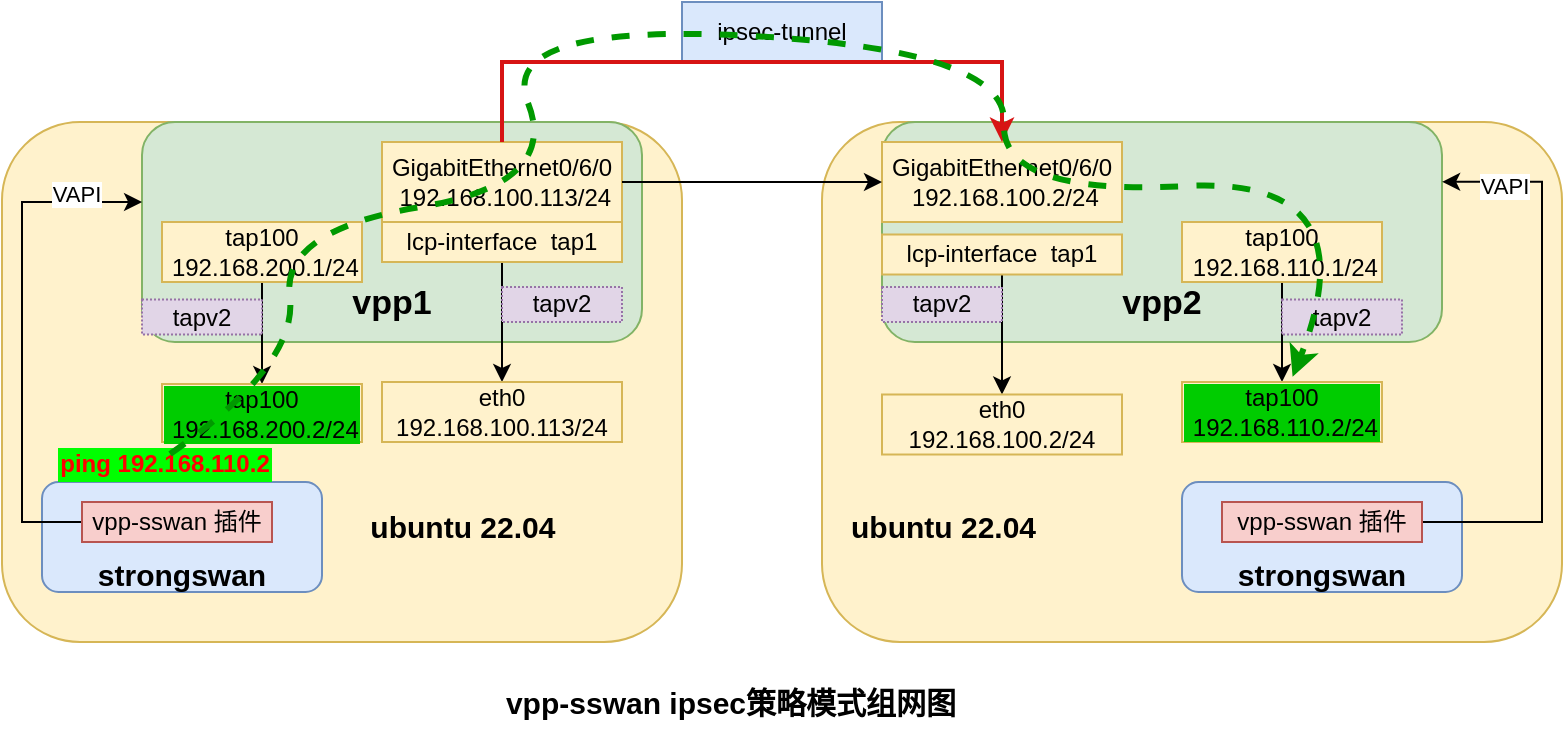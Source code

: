 <mxfile version="21.7.5" type="github">
  <diagram name="第 1 页" id="NZlMmKt4PmIUYlCAHn9F">
    <mxGraphModel dx="794" dy="432" grid="0" gridSize="10" guides="0" tooltips="1" connect="0" arrows="0" fold="1" page="0" pageScale="1" pageWidth="827" pageHeight="1169" math="0" shadow="0">
      <root>
        <mxCell id="0" />
        <mxCell id="1" parent="0" />
        <mxCell id="e4khdFZhtzmp9zucxFwM-1" value="&lt;font style=&quot;font-size: 15px;&quot;&gt;&lt;b&gt;&lt;br&gt;&lt;br&gt;&lt;br&gt;&lt;br&gt;&lt;br&gt;&lt;br&gt;&lt;br&gt;&lt;br&gt;&amp;nbsp; &amp;nbsp; &amp;nbsp; &amp;nbsp; &amp;nbsp; &amp;nbsp; &amp;nbsp; &amp;nbsp; &amp;nbsp; &amp;nbsp; &amp;nbsp; &amp;nbsp; &amp;nbsp; &amp;nbsp; &amp;nbsp;ubuntu 22.04&lt;br&gt;&lt;/b&gt;&lt;/font&gt;" style="rounded=1;whiteSpace=wrap;html=1;fillColor=#fff2cc;strokeColor=#d6b656;" parent="1" vertex="1">
          <mxGeometry x="40" y="110" width="340" height="260" as="geometry" />
        </mxCell>
        <mxCell id="e4khdFZhtzmp9zucxFwM-2" value="&lt;font style=&quot;&quot;&gt;&lt;br&gt;&lt;br&gt;&lt;br&gt;&lt;br&gt;&lt;br&gt;&lt;font style=&quot;font-size: 17px;&quot;&gt;&lt;b&gt;vpp1&lt;/b&gt;&lt;/font&gt;&lt;/font&gt;" style="rounded=1;whiteSpace=wrap;html=1;fillColor=#d5e8d4;strokeColor=#82b366;" parent="1" vertex="1">
          <mxGeometry x="110" y="110" width="250" height="110" as="geometry" />
        </mxCell>
        <mxCell id="e4khdFZhtzmp9zucxFwM-3" value="&lt;b style=&quot;font-size: 15px;&quot;&gt;&lt;br&gt;&lt;br&gt;strongswan&lt;/b&gt;" style="rounded=1;whiteSpace=wrap;html=1;fillColor=#dae8fc;strokeColor=#6c8ebf;" parent="1" vertex="1">
          <mxGeometry x="60" y="290" width="140" height="55" as="geometry" />
        </mxCell>
        <mxCell id="e4khdFZhtzmp9zucxFwM-9" value="&lt;div&gt;GigabitEthernet0/6/0 &lt;span style=&quot;background-color: initial;&quot;&gt;&amp;nbsp;192.168.100.113/24&lt;/span&gt;&lt;/div&gt;" style="text;html=1;strokeColor=#d6b656;fillColor=#fff2cc;align=center;verticalAlign=middle;whiteSpace=wrap;rounded=0;" parent="1" vertex="1">
          <mxGeometry x="230" y="120" width="120" height="40" as="geometry" />
        </mxCell>
        <mxCell id="e4khdFZhtzmp9zucxFwM-12" value="" style="edgeStyle=orthogonalEdgeStyle;rounded=0;orthogonalLoop=1;jettySize=auto;html=1;" parent="1" source="e4khdFZhtzmp9zucxFwM-10" target="e4khdFZhtzmp9zucxFwM-11" edge="1">
          <mxGeometry relative="1" as="geometry" />
        </mxCell>
        <mxCell id="e4khdFZhtzmp9zucxFwM-10" value="lcp-interface&amp;nbsp; tap1" style="text;html=1;strokeColor=#d6b656;fillColor=#fff2cc;align=center;verticalAlign=middle;whiteSpace=wrap;rounded=0;" parent="1" vertex="1">
          <mxGeometry x="230" y="160" width="120" height="20" as="geometry" />
        </mxCell>
        <mxCell id="e4khdFZhtzmp9zucxFwM-11" value="eth0&lt;br&gt;192.168.100.113/24" style="text;html=1;strokeColor=#d6b656;fillColor=#fff2cc;align=center;verticalAlign=middle;whiteSpace=wrap;rounded=0;" parent="1" vertex="1">
          <mxGeometry x="230" y="240" width="120" height="30" as="geometry" />
        </mxCell>
        <mxCell id="e4khdFZhtzmp9zucxFwM-13" value="tapv2" style="text;html=1;strokeColor=#9673a6;fillColor=#e1d5e7;align=center;verticalAlign=middle;whiteSpace=wrap;rounded=0;dashed=1;dashPattern=1 1;" parent="1" vertex="1">
          <mxGeometry x="290" y="192.5" width="60" height="17.5" as="geometry" />
        </mxCell>
        <mxCell id="e4khdFZhtzmp9zucxFwM-18" value="" style="edgeStyle=orthogonalEdgeStyle;rounded=0;orthogonalLoop=1;jettySize=auto;html=1;" parent="1" source="e4khdFZhtzmp9zucxFwM-14" target="e4khdFZhtzmp9zucxFwM-17" edge="1">
          <mxGeometry relative="1" as="geometry" />
        </mxCell>
        <mxCell id="e4khdFZhtzmp9zucxFwM-14" value="&lt;div&gt;tap100 &lt;span style=&quot;background-color: initial;&quot;&gt;&amp;nbsp;192.168.200.1/24&lt;/span&gt;&lt;/div&gt;" style="text;html=1;strokeColor=#d6b656;fillColor=#fff2cc;align=center;verticalAlign=middle;whiteSpace=wrap;rounded=0;" parent="1" vertex="1">
          <mxGeometry x="120" y="160" width="100" height="30" as="geometry" />
        </mxCell>
        <mxCell id="e4khdFZhtzmp9zucxFwM-17" value="&lt;div&gt;tap100 &lt;span style=&quot;&quot;&gt;&amp;nbsp;192.168.200.2/24&lt;/span&gt;&lt;/div&gt;" style="text;html=1;strokeColor=#d6b656;fillColor=#fff2cc;align=center;verticalAlign=middle;whiteSpace=wrap;rounded=0;labelBackgroundColor=#00CC00;" parent="1" vertex="1">
          <mxGeometry x="120" y="241" width="100" height="29" as="geometry" />
        </mxCell>
        <mxCell id="e4khdFZhtzmp9zucxFwM-19" value="tapv2" style="text;html=1;strokeColor=#9673a6;fillColor=#e1d5e7;align=center;verticalAlign=middle;whiteSpace=wrap;rounded=0;dashed=1;dashPattern=1 1;" parent="1" vertex="1">
          <mxGeometry x="110" y="198.75" width="60" height="17.5" as="geometry" />
        </mxCell>
        <mxCell id="e4khdFZhtzmp9zucxFwM-22" style="edgeStyle=orthogonalEdgeStyle;rounded=0;orthogonalLoop=1;jettySize=auto;html=1;exitX=0;exitY=0.5;exitDx=0;exitDy=0;entryX=0.206;entryY=0.154;entryDx=0;entryDy=0;entryPerimeter=0;" parent="1" source="e4khdFZhtzmp9zucxFwM-20" target="e4khdFZhtzmp9zucxFwM-1" edge="1">
          <mxGeometry relative="1" as="geometry">
            <Array as="points">
              <mxPoint x="50" y="310" />
              <mxPoint x="50" y="150" />
            </Array>
          </mxGeometry>
        </mxCell>
        <mxCell id="e4khdFZhtzmp9zucxFwM-23" value="VAPI" style="edgeLabel;html=1;align=center;verticalAlign=middle;resizable=0;points=[];" parent="e4khdFZhtzmp9zucxFwM-22" vertex="1" connectable="0">
          <mxGeometry x="0.73" y="4" relative="1" as="geometry">
            <mxPoint as="offset" />
          </mxGeometry>
        </mxCell>
        <mxCell id="e4khdFZhtzmp9zucxFwM-20" value="vpp-sswan 插件" style="text;html=1;strokeColor=#b85450;fillColor=#f8cecc;align=center;verticalAlign=middle;whiteSpace=wrap;rounded=0;" parent="1" vertex="1">
          <mxGeometry x="80" y="300" width="95" height="20" as="geometry" />
        </mxCell>
        <mxCell id="e4khdFZhtzmp9zucxFwM-24" value="&lt;font style=&quot;font-size: 15px;&quot;&gt;&lt;b&gt;&lt;br&gt;&lt;br&gt;&lt;br&gt;&lt;br&gt;&lt;br&gt;&lt;br&gt;&lt;br&gt;&lt;div style=&quot;&quot;&gt;&lt;b style=&quot;background-color: initial;&quot;&gt;&lt;br&gt;&lt;/b&gt;&lt;/div&gt;&lt;div style=&quot;&quot;&gt;&lt;b style=&quot;background-color: initial;&quot;&gt;&amp;nbsp; &amp;nbsp;ubuntu 22.04&lt;/b&gt;&lt;/div&gt;&lt;/b&gt;&lt;/font&gt;" style="rounded=1;whiteSpace=wrap;html=1;fillColor=#fff2cc;strokeColor=#d6b656;align=left;" parent="1" vertex="1">
          <mxGeometry x="450" y="110" width="370" height="260" as="geometry" />
        </mxCell>
        <mxCell id="e4khdFZhtzmp9zucxFwM-25" value="&lt;font style=&quot;&quot;&gt;&lt;br&gt;&lt;br&gt;&lt;br&gt;&lt;br&gt;&lt;br&gt;&lt;font style=&quot;font-size: 17px;&quot;&gt;&lt;b&gt;vpp2&lt;/b&gt;&lt;/font&gt;&lt;/font&gt;" style="rounded=1;whiteSpace=wrap;html=1;fillColor=#d5e8d4;strokeColor=#82b366;" parent="1" vertex="1">
          <mxGeometry x="480" y="110" width="280" height="110" as="geometry" />
        </mxCell>
        <mxCell id="e4khdFZhtzmp9zucxFwM-26" value="&lt;b style=&quot;font-size: 15px;&quot;&gt;&lt;br&gt;&lt;br&gt;strongswan&lt;/b&gt;" style="rounded=1;whiteSpace=wrap;html=1;fillColor=#dae8fc;strokeColor=#6c8ebf;" parent="1" vertex="1">
          <mxGeometry x="630" y="290" width="140" height="55" as="geometry" />
        </mxCell>
        <mxCell id="e4khdFZhtzmp9zucxFwM-27" value="&lt;div&gt;GigabitEthernet0/6/0 &lt;span style=&quot;background-color: initial;&quot;&gt;&amp;nbsp;192.168.100.2/24&lt;/span&gt;&lt;/div&gt;" style="text;html=1;strokeColor=#d6b656;fillColor=#fff2cc;align=center;verticalAlign=middle;whiteSpace=wrap;rounded=0;" parent="1" vertex="1">
          <mxGeometry x="480" y="120" width="120" height="40" as="geometry" />
        </mxCell>
        <mxCell id="e4khdFZhtzmp9zucxFwM-28" value="" style="edgeStyle=orthogonalEdgeStyle;rounded=0;orthogonalLoop=1;jettySize=auto;html=1;" parent="1" source="e4khdFZhtzmp9zucxFwM-29" target="e4khdFZhtzmp9zucxFwM-30" edge="1">
          <mxGeometry relative="1" as="geometry" />
        </mxCell>
        <mxCell id="e4khdFZhtzmp9zucxFwM-29" value="lcp-interface&amp;nbsp; tap1" style="text;html=1;strokeColor=#d6b656;fillColor=#fff2cc;align=center;verticalAlign=middle;whiteSpace=wrap;rounded=0;" parent="1" vertex="1">
          <mxGeometry x="480" y="166.25" width="120" height="20" as="geometry" />
        </mxCell>
        <mxCell id="e4khdFZhtzmp9zucxFwM-30" value="eth0&lt;br&gt;192.168.100.2/24" style="text;html=1;strokeColor=#d6b656;fillColor=#fff2cc;align=center;verticalAlign=middle;whiteSpace=wrap;rounded=0;" parent="1" vertex="1">
          <mxGeometry x="480" y="246.25" width="120" height="30" as="geometry" />
        </mxCell>
        <mxCell id="e4khdFZhtzmp9zucxFwM-31" value="tapv2" style="text;html=1;strokeColor=#9673a6;fillColor=#e1d5e7;align=center;verticalAlign=middle;whiteSpace=wrap;rounded=0;dashed=1;dashPattern=1 1;" parent="1" vertex="1">
          <mxGeometry x="480" y="192.5" width="60" height="17.5" as="geometry" />
        </mxCell>
        <mxCell id="e4khdFZhtzmp9zucxFwM-32" value="" style="edgeStyle=orthogonalEdgeStyle;rounded=0;orthogonalLoop=1;jettySize=auto;html=1;" parent="1" source="e4khdFZhtzmp9zucxFwM-33" target="e4khdFZhtzmp9zucxFwM-34" edge="1">
          <mxGeometry relative="1" as="geometry" />
        </mxCell>
        <mxCell id="e4khdFZhtzmp9zucxFwM-33" value="&lt;div&gt;tap100 &lt;span style=&quot;background-color: initial;&quot;&gt;&amp;nbsp;192.168.110.1/24&lt;/span&gt;&lt;/div&gt;" style="text;html=1;strokeColor=#d6b656;fillColor=#fff2cc;align=center;verticalAlign=middle;whiteSpace=wrap;rounded=0;" parent="1" vertex="1">
          <mxGeometry x="630" y="160" width="100" height="30" as="geometry" />
        </mxCell>
        <mxCell id="e4khdFZhtzmp9zucxFwM-34" value="&lt;div&gt;tap100 &lt;span style=&quot;&quot;&gt;&amp;nbsp;192.168.110.2/24&lt;/span&gt;&lt;/div&gt;" style="text;html=1;strokeColor=#d6b656;fillColor=#fff2cc;align=center;verticalAlign=middle;whiteSpace=wrap;rounded=0;labelBackgroundColor=#00CC00;" parent="1" vertex="1">
          <mxGeometry x="630" y="240" width="100" height="30" as="geometry" />
        </mxCell>
        <mxCell id="e4khdFZhtzmp9zucxFwM-35" value="tapv2" style="text;html=1;strokeColor=#9673a6;fillColor=#e1d5e7;align=center;verticalAlign=middle;whiteSpace=wrap;rounded=0;dashed=1;dashPattern=1 1;" parent="1" vertex="1">
          <mxGeometry x="680" y="198.75" width="60" height="17.5" as="geometry" />
        </mxCell>
        <mxCell id="e4khdFZhtzmp9zucxFwM-39" style="edgeStyle=orthogonalEdgeStyle;rounded=0;orthogonalLoop=1;jettySize=auto;html=1;exitX=1;exitY=0.5;exitDx=0;exitDy=0;entryX=0.838;entryY=0.115;entryDx=0;entryDy=0;entryPerimeter=0;" parent="1" source="e4khdFZhtzmp9zucxFwM-38" target="e4khdFZhtzmp9zucxFwM-24" edge="1">
          <mxGeometry relative="1" as="geometry">
            <Array as="points">
              <mxPoint x="810" y="310" />
              <mxPoint x="810" y="140" />
            </Array>
          </mxGeometry>
        </mxCell>
        <mxCell id="e4khdFZhtzmp9zucxFwM-40" value="VAPI" style="edgeLabel;html=1;align=center;verticalAlign=middle;resizable=0;points=[];" parent="e4khdFZhtzmp9zucxFwM-39" vertex="1" connectable="0">
          <mxGeometry x="0.777" y="2" relative="1" as="geometry">
            <mxPoint as="offset" />
          </mxGeometry>
        </mxCell>
        <mxCell id="e4khdFZhtzmp9zucxFwM-38" value="vpp-sswan 插件" style="text;html=1;strokeColor=#b85450;fillColor=#f8cecc;align=center;verticalAlign=middle;whiteSpace=wrap;rounded=0;" parent="1" vertex="1">
          <mxGeometry x="650" y="300" width="100" height="20" as="geometry" />
        </mxCell>
        <mxCell id="e4khdFZhtzmp9zucxFwM-41" style="edgeStyle=orthogonalEdgeStyle;rounded=0;orthogonalLoop=1;jettySize=auto;html=1;exitX=1;exitY=0.5;exitDx=0;exitDy=0;entryX=0;entryY=0.5;entryDx=0;entryDy=0;" parent="1" source="e4khdFZhtzmp9zucxFwM-9" target="e4khdFZhtzmp9zucxFwM-27" edge="1">
          <mxGeometry relative="1" as="geometry" />
        </mxCell>
        <mxCell id="e4khdFZhtzmp9zucxFwM-43" value="ipsec-tunnel" style="text;html=1;strokeColor=#6c8ebf;fillColor=#dae8fc;align=center;verticalAlign=middle;whiteSpace=wrap;rounded=0;" parent="1" vertex="1">
          <mxGeometry x="380" y="50" width="100" height="30" as="geometry" />
        </mxCell>
        <mxCell id="e4khdFZhtzmp9zucxFwM-42" style="edgeStyle=orthogonalEdgeStyle;rounded=0;orthogonalLoop=1;jettySize=auto;html=1;exitX=0.5;exitY=0;exitDx=0;exitDy=0;entryX=0.5;entryY=0;entryDx=0;entryDy=0;strokeWidth=2;strokeColor=#d71414;" parent="1" source="e4khdFZhtzmp9zucxFwM-9" target="e4khdFZhtzmp9zucxFwM-27" edge="1">
          <mxGeometry relative="1" as="geometry">
            <Array as="points">
              <mxPoint x="290" y="80" />
              <mxPoint x="540" y="80" />
            </Array>
          </mxGeometry>
        </mxCell>
        <mxCell id="3LxnoMwm0VU10GQVuCYt-1" value="ping 192.168.110.2" style="text;html=1;strokeColor=none;fillColor=none;align=center;verticalAlign=middle;whiteSpace=wrap;rounded=0;fontColor=#FF0000;fontStyle=1;labelBorderColor=#00FF00;labelBackgroundColor=#00FF00;" vertex="1" parent="1">
          <mxGeometry x="58" y="274" width="127" height="13" as="geometry" />
        </mxCell>
        <mxCell id="3LxnoMwm0VU10GQVuCYt-2" value="" style="curved=1;endArrow=classic;html=1;rounded=0;exitX=0.52;exitY=0.154;exitDx=0;exitDy=0;exitPerimeter=0;entryX=0.553;entryY=-0.089;entryDx=0;entryDy=0;entryPerimeter=0;fontColor=#1919FF;fontStyle=1;fontSize=18;strokeColor=#009900;strokeWidth=3;dashed=1;" edge="1" parent="1" source="3LxnoMwm0VU10GQVuCYt-1" target="e4khdFZhtzmp9zucxFwM-34">
          <mxGeometry width="50" height="50" relative="1" as="geometry">
            <mxPoint x="107.998" y="278.994" as="sourcePoint" />
            <mxPoint x="587.39" y="83" as="targetPoint" />
            <Array as="points">
              <mxPoint x="188.39" y="231" />
              <mxPoint x="179.39" y="164" />
              <mxPoint x="319" y="141" />
              <mxPoint x="287" y="60" />
              <mxPoint x="543" y="74" />
              <mxPoint x="539" y="147" />
              <mxPoint x="725" y="137" />
            </Array>
          </mxGeometry>
        </mxCell>
        <mxCell id="3LxnoMwm0VU10GQVuCYt-3" value="vpp-sswan ipsec策略模式组网图" style="text;html=1;strokeColor=none;fillColor=none;align=center;verticalAlign=middle;whiteSpace=wrap;rounded=0;fontStyle=1;fontSize=15;" vertex="1" parent="1">
          <mxGeometry x="275" y="385" width="259" height="30" as="geometry" />
        </mxCell>
      </root>
    </mxGraphModel>
  </diagram>
</mxfile>
